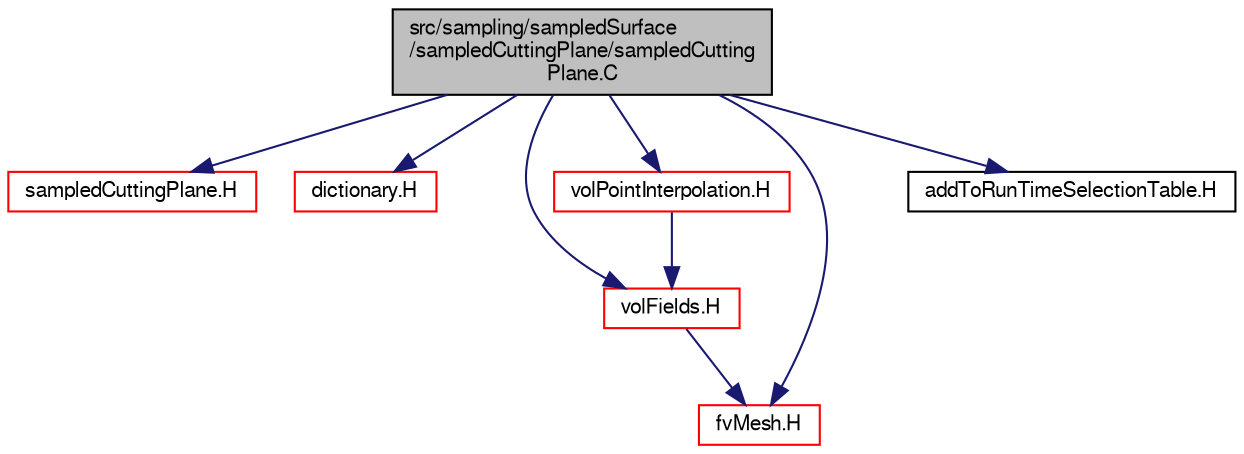 digraph "src/sampling/sampledSurface/sampledCuttingPlane/sampledCuttingPlane.C"
{
  bgcolor="transparent";
  edge [fontname="FreeSans",fontsize="10",labelfontname="FreeSans",labelfontsize="10"];
  node [fontname="FreeSans",fontsize="10",shape=record];
  Node0 [label="src/sampling/sampledSurface\l/sampledCuttingPlane/sampledCutting\lPlane.C",height=0.2,width=0.4,color="black", fillcolor="grey75", style="filled", fontcolor="black"];
  Node0 -> Node1 [color="midnightblue",fontsize="10",style="solid",fontname="FreeSans"];
  Node1 [label="sampledCuttingPlane.H",height=0.2,width=0.4,color="red",URL="$a14741.html"];
  Node0 -> Node209 [color="midnightblue",fontsize="10",style="solid",fontname="FreeSans"];
  Node209 [label="dictionary.H",height=0.2,width=0.4,color="red",URL="$a08804.html"];
  Node0 -> Node341 [color="midnightblue",fontsize="10",style="solid",fontname="FreeSans"];
  Node341 [label="volFields.H",height=0.2,width=0.4,color="red",URL="$a02750.html"];
  Node341 -> Node162 [color="midnightblue",fontsize="10",style="solid",fontname="FreeSans"];
  Node162 [label="fvMesh.H",height=0.2,width=0.4,color="red",URL="$a03533.html"];
  Node0 -> Node352 [color="midnightblue",fontsize="10",style="solid",fontname="FreeSans"];
  Node352 [label="volPointInterpolation.H",height=0.2,width=0.4,color="red",URL="$a04340.html"];
  Node352 -> Node341 [color="midnightblue",fontsize="10",style="solid",fontname="FreeSans"];
  Node0 -> Node353 [color="midnightblue",fontsize="10",style="solid",fontname="FreeSans"];
  Node353 [label="addToRunTimeSelectionTable.H",height=0.2,width=0.4,color="black",URL="$a09263.html",tooltip="Macros for easy insertion into run-time selection tables. "];
  Node0 -> Node162 [color="midnightblue",fontsize="10",style="solid",fontname="FreeSans"];
}

